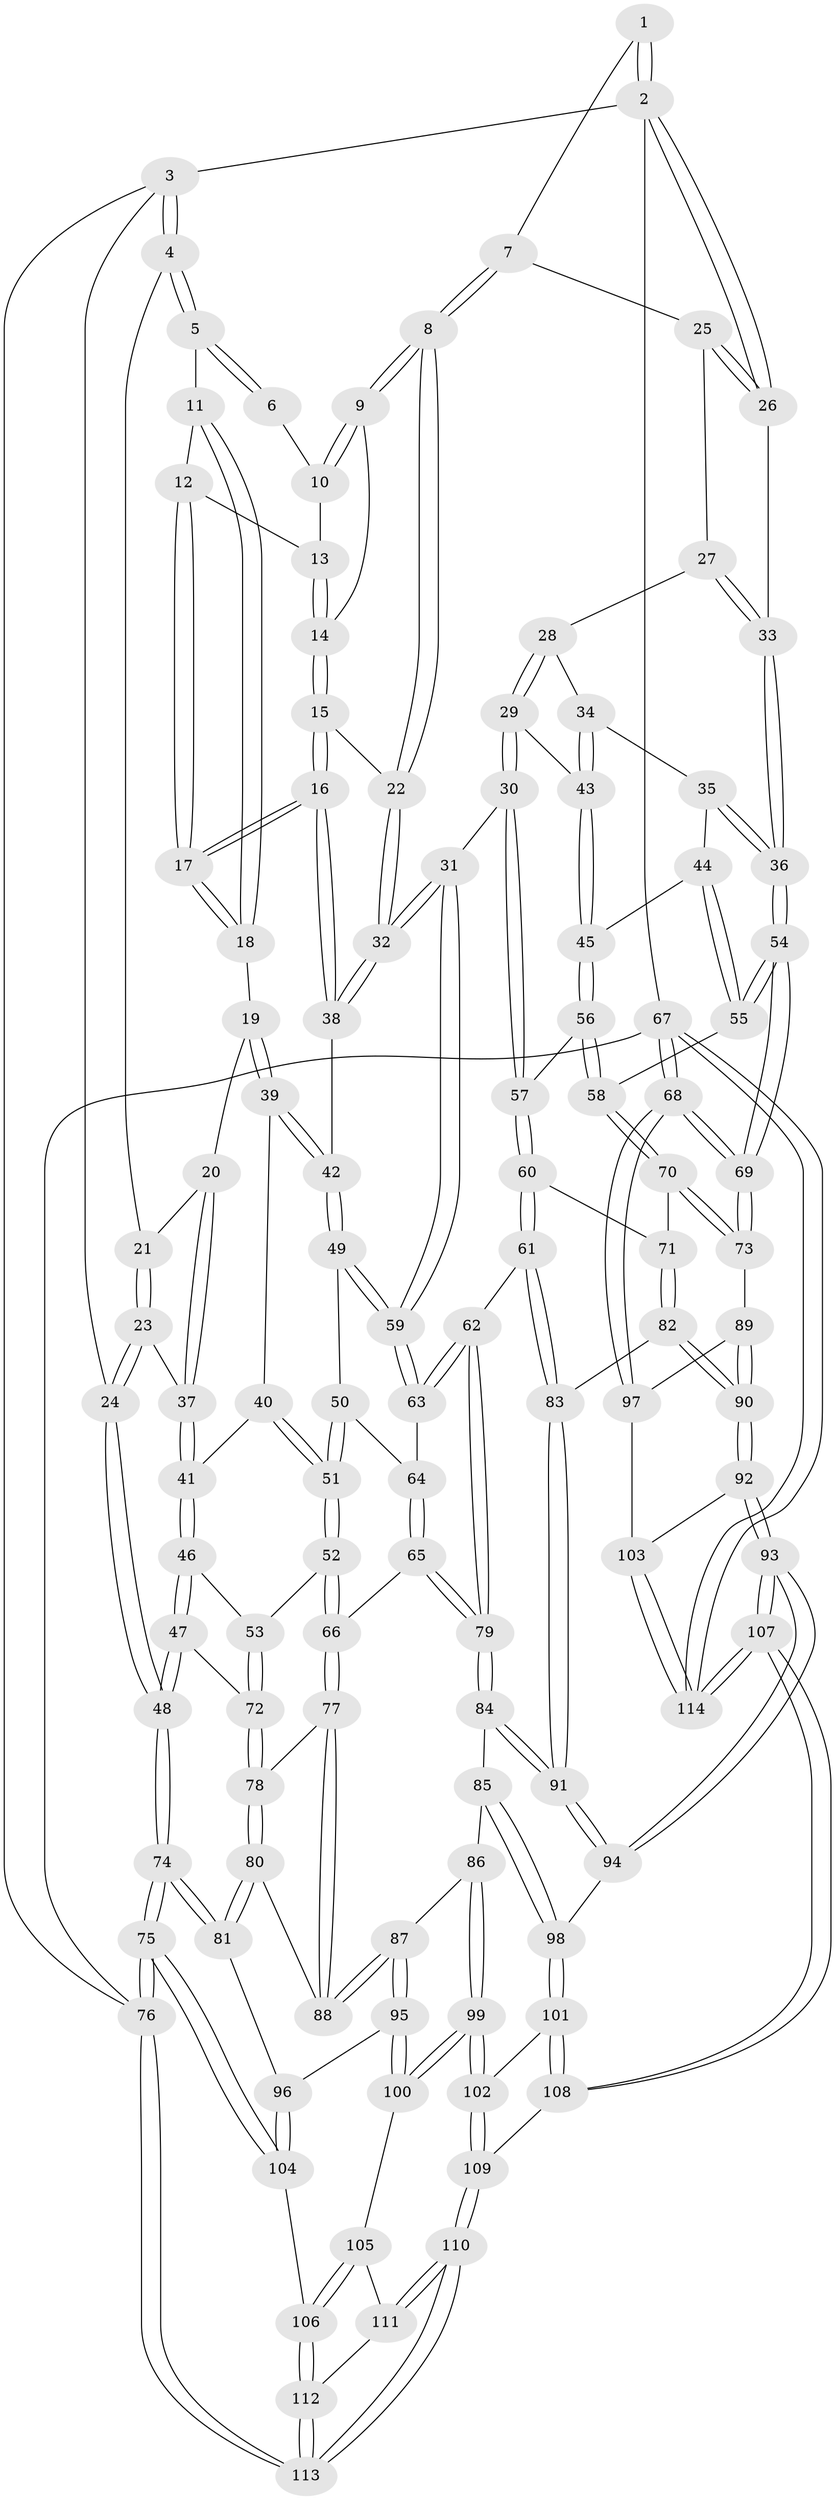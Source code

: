 // coarse degree distribution, {3: 0.1323529411764706, 8: 0.014705882352941176, 6: 0.1323529411764706, 5: 0.27941176470588236, 4: 0.4411764705882353}
// Generated by graph-tools (version 1.1) at 2025/42/03/06/25 10:42:31]
// undirected, 114 vertices, 282 edges
graph export_dot {
graph [start="1"]
  node [color=gray90,style=filled];
  1 [pos="+0.6571063773125703+0"];
  2 [pos="+1+0"];
  3 [pos="+0+0"];
  4 [pos="+0+0"];
  5 [pos="+0.08232616306560211+0"];
  6 [pos="+0.5724409272620683+0"];
  7 [pos="+0.7279429084071191+0.0736116674197395"];
  8 [pos="+0.6551498025798304+0.16533815287833808"];
  9 [pos="+0.5783338537251331+0.11003871610144965"];
  10 [pos="+0.531826126648206+0"];
  11 [pos="+0.3025300591758615+0.06200318447859387"];
  12 [pos="+0.4765787988800769+0.032490894450789336"];
  13 [pos="+0.5085318882705767+0"];
  14 [pos="+0.5245374888873384+0.13226180891545075"];
  15 [pos="+0.5073377526346274+0.16942444661025519"];
  16 [pos="+0.4082734276852146+0.2236216151903151"];
  17 [pos="+0.3938274318802287+0.2065574326166558"];
  18 [pos="+0.34598978284893966+0.17952675834322832"];
  19 [pos="+0.33087698155041306+0.18464773636541768"];
  20 [pos="+0.22477941290608672+0.19979711145007176"];
  21 [pos="+0.06675709566235893+0"];
  22 [pos="+0.6478709744299744+0.18656134221825987"];
  23 [pos="+0.11696079657003434+0.26110418503021554"];
  24 [pos="+0+0.291138042761985"];
  25 [pos="+0.7646109180377959+0.0941535049467267"];
  26 [pos="+1+0"];
  27 [pos="+0.7771851014555965+0.11066984153882521"];
  28 [pos="+0.7941028086461221+0.14627358522175068"];
  29 [pos="+0.746021160079023+0.30522055495903194"];
  30 [pos="+0.6853711590081367+0.32282612555273693"];
  31 [pos="+0.6688882433007161+0.31764045642140337"];
  32 [pos="+0.6546161859386256+0.29530068370715656"];
  33 [pos="+1+0.1737817278383776"];
  34 [pos="+0.8995129053118491+0.23324265350123666"];
  35 [pos="+0.9663002896955264+0.23332028939261282"];
  36 [pos="+1+0.20355367161433838"];
  37 [pos="+0.13835609836576143+0.2741264373219493"];
  38 [pos="+0.41658029543157715+0.2529506938928251"];
  39 [pos="+0.2323184871982829+0.3172844564016607"];
  40 [pos="+0.22573815879129722+0.32157375866677285"];
  41 [pos="+0.14814706198596364+0.29710044928754437"];
  42 [pos="+0.4100768919690042+0.28761164647799947"];
  43 [pos="+0.7781911219234685+0.3058813111088433"];
  44 [pos="+0.8528128653754304+0.36373415023513705"];
  45 [pos="+0.8393934298944957+0.3636604494200593"];
  46 [pos="+0.1292389446680093+0.378702105189881"];
  47 [pos="+0+0.46819855690680556"];
  48 [pos="+0+0.4674800277542485"];
  49 [pos="+0.40733544901983537+0.35304463631145594"];
  50 [pos="+0.39262782861402856+0.378262716282811"];
  51 [pos="+0.31556663425234704+0.45575353949708886"];
  52 [pos="+0.3061880991069313+0.47654945348591693"];
  53 [pos="+0.1977022572864996+0.47094200737118186"];
  54 [pos="+1+0.3887884513577247"];
  55 [pos="+1+0.43424614579237153"];
  56 [pos="+0.8345617619178173+0.3948171657997227"];
  57 [pos="+0.7521245636226467+0.46719510910620565"];
  58 [pos="+0.9068904600638236+0.5011916451065012"];
  59 [pos="+0.579089055150066+0.4182289648434781"];
  60 [pos="+0.7599587466984085+0.5126886731837316"];
  61 [pos="+0.6225701042970253+0.5681237840239923"];
  62 [pos="+0.5825222477618478+0.5519785138284063"];
  63 [pos="+0.5735608620299953+0.5117113607578084"];
  64 [pos="+0.47063067121323127+0.4703253027742789"];
  65 [pos="+0.4097064618352322+0.5645266968884746"];
  66 [pos="+0.32901412710540723+0.5480025802787298"];
  67 [pos="+1+1"];
  68 [pos="+1+0.8097413795245066"];
  69 [pos="+1+0.584659319859022"];
  70 [pos="+0.8437060487645502+0.5542755598891038"];
  71 [pos="+0.8303860710875394+0.5500563159521729"];
  72 [pos="+0.1187481748489015+0.5378194578460382"];
  73 [pos="+0.8776107868782016+0.6665021863069477"];
  74 [pos="+0+0.7878637851453952"];
  75 [pos="+0+0.8301792871405288"];
  76 [pos="+0+1"];
  77 [pos="+0.32489343073741345+0.5579625981556733"];
  78 [pos="+0.13681760524515685+0.6219884357389034"];
  79 [pos="+0.5030522348305663+0.6004309520828823"];
  80 [pos="+0.13164220177252592+0.6455976061782948"];
  81 [pos="+0.10096492580837345+0.71780411492911"];
  82 [pos="+0.7081390761259254+0.67176563542489"];
  83 [pos="+0.6542137171528278+0.6519255164319128"];
  84 [pos="+0.5000050225655227+0.61954700677058"];
  85 [pos="+0.45221942277000265+0.7251051864183018"];
  86 [pos="+0.4445597777307548+0.728218260377683"];
  87 [pos="+0.3188435039306006+0.7045086251156416"];
  88 [pos="+0.3149710089979622+0.6490692809968983"];
  89 [pos="+0.8745502022679624+0.6817520131285569"];
  90 [pos="+0.8013077518586896+0.7581267206828723"];
  91 [pos="+0.6079561820637926+0.7611278170625146"];
  92 [pos="+0.7773131196261984+0.8359280331310195"];
  93 [pos="+0.7332710182129198+0.868056650395646"];
  94 [pos="+0.6030834579028858+0.8025322218042384"];
  95 [pos="+0.27068102635410646+0.768230230067595"];
  96 [pos="+0.16123880125978435+0.7547077376694752"];
  97 [pos="+0.9929802167588955+0.7797926244845992"];
  98 [pos="+0.5850323411491073+0.8075102445283477"];
  99 [pos="+0.4155049502775835+0.8584098841601987"];
  100 [pos="+0.2906659407403773+0.8221050928509147"];
  101 [pos="+0.5558359710732463+0.839126268665226"];
  102 [pos="+0.4391872362719405+0.8893315407502019"];
  103 [pos="+0.8934773598238415+0.8766123836065288"];
  104 [pos="+0.15176975591575828+0.8608913599363508"];
  105 [pos="+0.28978820160450053+0.82515341038049"];
  106 [pos="+0.15578265596377242+0.9005512758531256"];
  107 [pos="+0.6916990928637836+1"];
  108 [pos="+0.5650043124574055+1"];
  109 [pos="+0.4086451285280174+1"];
  110 [pos="+0.35283311295282044+1"];
  111 [pos="+0.28403946893669624+0.8826147593227559"];
  112 [pos="+0.14791180745222923+0.940030440495465"];
  113 [pos="+0+1"];
  114 [pos="+1+1"];
  1 -- 2;
  1 -- 2;
  1 -- 7;
  2 -- 3;
  2 -- 26;
  2 -- 26;
  2 -- 67;
  3 -- 4;
  3 -- 4;
  3 -- 24;
  3 -- 76;
  4 -- 5;
  4 -- 5;
  4 -- 21;
  5 -- 6;
  5 -- 6;
  5 -- 11;
  6 -- 10;
  7 -- 8;
  7 -- 8;
  7 -- 25;
  8 -- 9;
  8 -- 9;
  8 -- 22;
  8 -- 22;
  9 -- 10;
  9 -- 10;
  9 -- 14;
  10 -- 13;
  11 -- 12;
  11 -- 18;
  11 -- 18;
  12 -- 13;
  12 -- 17;
  12 -- 17;
  13 -- 14;
  13 -- 14;
  14 -- 15;
  14 -- 15;
  15 -- 16;
  15 -- 16;
  15 -- 22;
  16 -- 17;
  16 -- 17;
  16 -- 38;
  16 -- 38;
  17 -- 18;
  17 -- 18;
  18 -- 19;
  19 -- 20;
  19 -- 39;
  19 -- 39;
  20 -- 21;
  20 -- 37;
  20 -- 37;
  21 -- 23;
  21 -- 23;
  22 -- 32;
  22 -- 32;
  23 -- 24;
  23 -- 24;
  23 -- 37;
  24 -- 48;
  24 -- 48;
  25 -- 26;
  25 -- 26;
  25 -- 27;
  26 -- 33;
  27 -- 28;
  27 -- 33;
  27 -- 33;
  28 -- 29;
  28 -- 29;
  28 -- 34;
  29 -- 30;
  29 -- 30;
  29 -- 43;
  30 -- 31;
  30 -- 57;
  30 -- 57;
  31 -- 32;
  31 -- 32;
  31 -- 59;
  31 -- 59;
  32 -- 38;
  32 -- 38;
  33 -- 36;
  33 -- 36;
  34 -- 35;
  34 -- 43;
  34 -- 43;
  35 -- 36;
  35 -- 36;
  35 -- 44;
  36 -- 54;
  36 -- 54;
  37 -- 41;
  37 -- 41;
  38 -- 42;
  39 -- 40;
  39 -- 42;
  39 -- 42;
  40 -- 41;
  40 -- 51;
  40 -- 51;
  41 -- 46;
  41 -- 46;
  42 -- 49;
  42 -- 49;
  43 -- 45;
  43 -- 45;
  44 -- 45;
  44 -- 55;
  44 -- 55;
  45 -- 56;
  45 -- 56;
  46 -- 47;
  46 -- 47;
  46 -- 53;
  47 -- 48;
  47 -- 48;
  47 -- 72;
  48 -- 74;
  48 -- 74;
  49 -- 50;
  49 -- 59;
  49 -- 59;
  50 -- 51;
  50 -- 51;
  50 -- 64;
  51 -- 52;
  51 -- 52;
  52 -- 53;
  52 -- 66;
  52 -- 66;
  53 -- 72;
  53 -- 72;
  54 -- 55;
  54 -- 55;
  54 -- 69;
  54 -- 69;
  55 -- 58;
  56 -- 57;
  56 -- 58;
  56 -- 58;
  57 -- 60;
  57 -- 60;
  58 -- 70;
  58 -- 70;
  59 -- 63;
  59 -- 63;
  60 -- 61;
  60 -- 61;
  60 -- 71;
  61 -- 62;
  61 -- 83;
  61 -- 83;
  62 -- 63;
  62 -- 63;
  62 -- 79;
  62 -- 79;
  63 -- 64;
  64 -- 65;
  64 -- 65;
  65 -- 66;
  65 -- 79;
  65 -- 79;
  66 -- 77;
  66 -- 77;
  67 -- 68;
  67 -- 68;
  67 -- 114;
  67 -- 114;
  67 -- 76;
  68 -- 69;
  68 -- 69;
  68 -- 97;
  68 -- 97;
  69 -- 73;
  69 -- 73;
  70 -- 71;
  70 -- 73;
  70 -- 73;
  71 -- 82;
  71 -- 82;
  72 -- 78;
  72 -- 78;
  73 -- 89;
  74 -- 75;
  74 -- 75;
  74 -- 81;
  74 -- 81;
  75 -- 76;
  75 -- 76;
  75 -- 104;
  75 -- 104;
  76 -- 113;
  76 -- 113;
  77 -- 78;
  77 -- 88;
  77 -- 88;
  78 -- 80;
  78 -- 80;
  79 -- 84;
  79 -- 84;
  80 -- 81;
  80 -- 81;
  80 -- 88;
  81 -- 96;
  82 -- 83;
  82 -- 90;
  82 -- 90;
  83 -- 91;
  83 -- 91;
  84 -- 85;
  84 -- 91;
  84 -- 91;
  85 -- 86;
  85 -- 98;
  85 -- 98;
  86 -- 87;
  86 -- 99;
  86 -- 99;
  87 -- 88;
  87 -- 88;
  87 -- 95;
  87 -- 95;
  89 -- 90;
  89 -- 90;
  89 -- 97;
  90 -- 92;
  90 -- 92;
  91 -- 94;
  91 -- 94;
  92 -- 93;
  92 -- 93;
  92 -- 103;
  93 -- 94;
  93 -- 94;
  93 -- 107;
  93 -- 107;
  94 -- 98;
  95 -- 96;
  95 -- 100;
  95 -- 100;
  96 -- 104;
  96 -- 104;
  97 -- 103;
  98 -- 101;
  98 -- 101;
  99 -- 100;
  99 -- 100;
  99 -- 102;
  99 -- 102;
  100 -- 105;
  101 -- 102;
  101 -- 108;
  101 -- 108;
  102 -- 109;
  102 -- 109;
  103 -- 114;
  103 -- 114;
  104 -- 106;
  105 -- 106;
  105 -- 106;
  105 -- 111;
  106 -- 112;
  106 -- 112;
  107 -- 108;
  107 -- 108;
  107 -- 114;
  107 -- 114;
  108 -- 109;
  109 -- 110;
  109 -- 110;
  110 -- 111;
  110 -- 111;
  110 -- 113;
  110 -- 113;
  111 -- 112;
  112 -- 113;
  112 -- 113;
}
